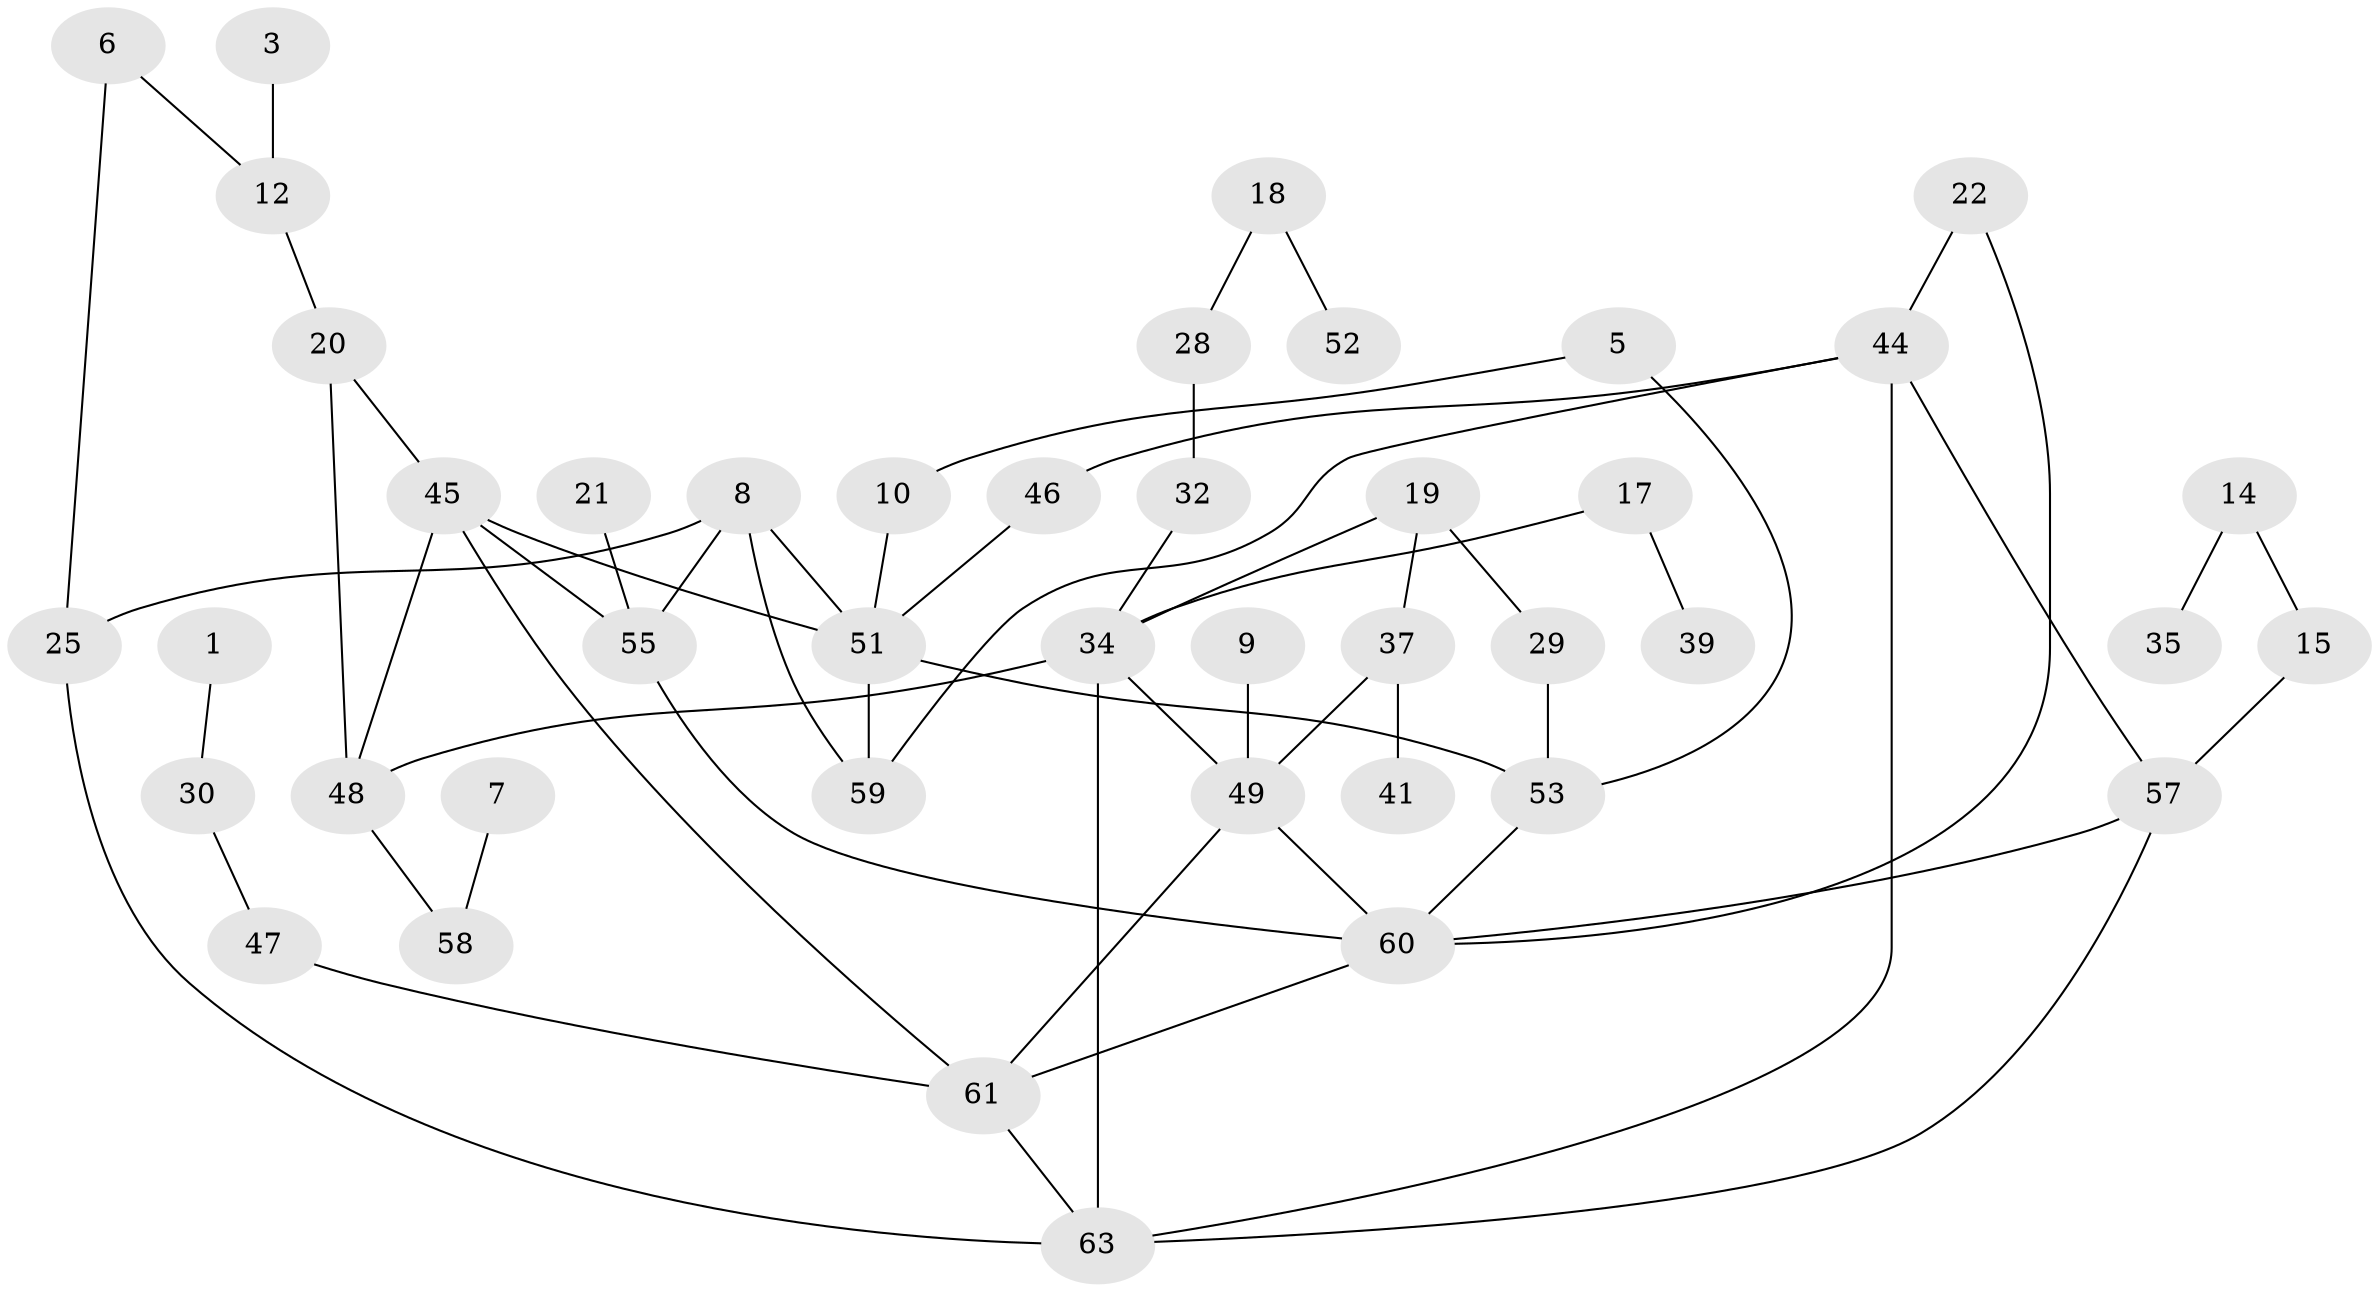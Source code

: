 // original degree distribution, {3: 0.1968503937007874, 1: 0.23622047244094488, 2: 0.28346456692913385, 0: 0.14960629921259844, 4: 0.09448818897637795, 5: 0.03937007874015748}
// Generated by graph-tools (version 1.1) at 2025/35/03/04/25 23:35:55]
// undirected, 43 vertices, 60 edges
graph export_dot {
  node [color=gray90,style=filled];
  1;
  3;
  5;
  6;
  7;
  8;
  9;
  10;
  12;
  14;
  15;
  17;
  18;
  19;
  20;
  21;
  22;
  25;
  28;
  29;
  30;
  32;
  34;
  35;
  37;
  39;
  41;
  44;
  45;
  46;
  47;
  48;
  49;
  51;
  52;
  53;
  55;
  57;
  58;
  59;
  60;
  61;
  63;
  1 -- 30 [weight=1.0];
  3 -- 12 [weight=1.0];
  5 -- 10 [weight=1.0];
  5 -- 53 [weight=1.0];
  6 -- 12 [weight=1.0];
  6 -- 25 [weight=1.0];
  7 -- 58 [weight=1.0];
  8 -- 25 [weight=1.0];
  8 -- 51 [weight=1.0];
  8 -- 55 [weight=1.0];
  8 -- 59 [weight=1.0];
  9 -- 49 [weight=1.0];
  10 -- 51 [weight=1.0];
  12 -- 20 [weight=1.0];
  14 -- 15 [weight=1.0];
  14 -- 35 [weight=1.0];
  15 -- 57 [weight=1.0];
  17 -- 34 [weight=1.0];
  17 -- 39 [weight=1.0];
  18 -- 28 [weight=1.0];
  18 -- 52 [weight=1.0];
  19 -- 29 [weight=1.0];
  19 -- 34 [weight=1.0];
  19 -- 37 [weight=1.0];
  20 -- 45 [weight=1.0];
  20 -- 48 [weight=1.0];
  21 -- 55 [weight=1.0];
  22 -- 44 [weight=1.0];
  22 -- 60 [weight=1.0];
  25 -- 63 [weight=1.0];
  28 -- 32 [weight=1.0];
  29 -- 53 [weight=1.0];
  30 -- 47 [weight=1.0];
  32 -- 34 [weight=1.0];
  34 -- 48 [weight=1.0];
  34 -- 49 [weight=1.0];
  34 -- 63 [weight=2.0];
  37 -- 41 [weight=1.0];
  37 -- 49 [weight=1.0];
  44 -- 46 [weight=1.0];
  44 -- 57 [weight=1.0];
  44 -- 59 [weight=1.0];
  44 -- 63 [weight=1.0];
  45 -- 48 [weight=1.0];
  45 -- 51 [weight=1.0];
  45 -- 55 [weight=1.0];
  45 -- 61 [weight=1.0];
  46 -- 51 [weight=1.0];
  47 -- 61 [weight=1.0];
  48 -- 58 [weight=1.0];
  49 -- 60 [weight=1.0];
  49 -- 61 [weight=1.0];
  51 -- 53 [weight=2.0];
  51 -- 59 [weight=1.0];
  53 -- 60 [weight=1.0];
  55 -- 60 [weight=1.0];
  57 -- 60 [weight=1.0];
  57 -- 63 [weight=1.0];
  60 -- 61 [weight=1.0];
  61 -- 63 [weight=1.0];
}
